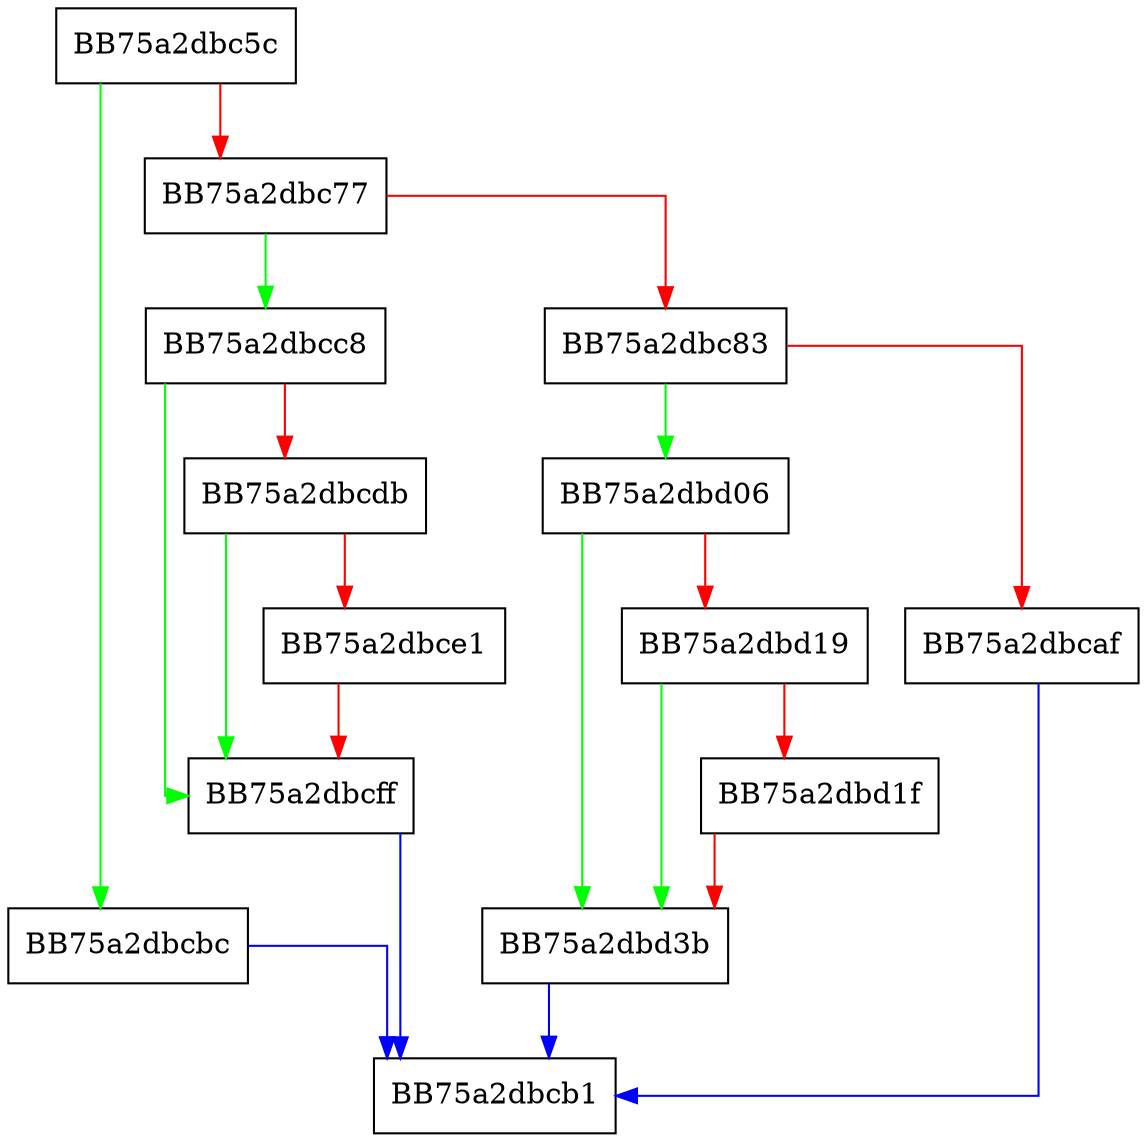 digraph GetSectionHeader {
  node [shape="box"];
  graph [splines=ortho];
  BB75a2dbc5c -> BB75a2dbcbc [color="green"];
  BB75a2dbc5c -> BB75a2dbc77 [color="red"];
  BB75a2dbc77 -> BB75a2dbcc8 [color="green"];
  BB75a2dbc77 -> BB75a2dbc83 [color="red"];
  BB75a2dbc83 -> BB75a2dbd06 [color="green"];
  BB75a2dbc83 -> BB75a2dbcaf [color="red"];
  BB75a2dbcaf -> BB75a2dbcb1 [color="blue"];
  BB75a2dbcbc -> BB75a2dbcb1 [color="blue"];
  BB75a2dbcc8 -> BB75a2dbcff [color="green"];
  BB75a2dbcc8 -> BB75a2dbcdb [color="red"];
  BB75a2dbcdb -> BB75a2dbcff [color="green"];
  BB75a2dbcdb -> BB75a2dbce1 [color="red"];
  BB75a2dbce1 -> BB75a2dbcff [color="red"];
  BB75a2dbcff -> BB75a2dbcb1 [color="blue"];
  BB75a2dbd06 -> BB75a2dbd3b [color="green"];
  BB75a2dbd06 -> BB75a2dbd19 [color="red"];
  BB75a2dbd19 -> BB75a2dbd3b [color="green"];
  BB75a2dbd19 -> BB75a2dbd1f [color="red"];
  BB75a2dbd1f -> BB75a2dbd3b [color="red"];
  BB75a2dbd3b -> BB75a2dbcb1 [color="blue"];
}
